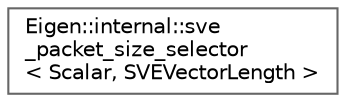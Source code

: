 digraph "Graphical Class Hierarchy"
{
 // LATEX_PDF_SIZE
  bgcolor="transparent";
  edge [fontname=Helvetica,fontsize=10,labelfontname=Helvetica,labelfontsize=10];
  node [fontname=Helvetica,fontsize=10,shape=box,height=0.2,width=0.4];
  rankdir="LR";
  Node0 [id="Node000000",label="Eigen::internal::sve\l_packet_size_selector\l\< Scalar, SVEVectorLength \>",height=0.2,width=0.4,color="grey40", fillcolor="white", style="filled",URL="$structEigen_1_1internal_1_1sve__packet__size__selector.html",tooltip=" "];
}
